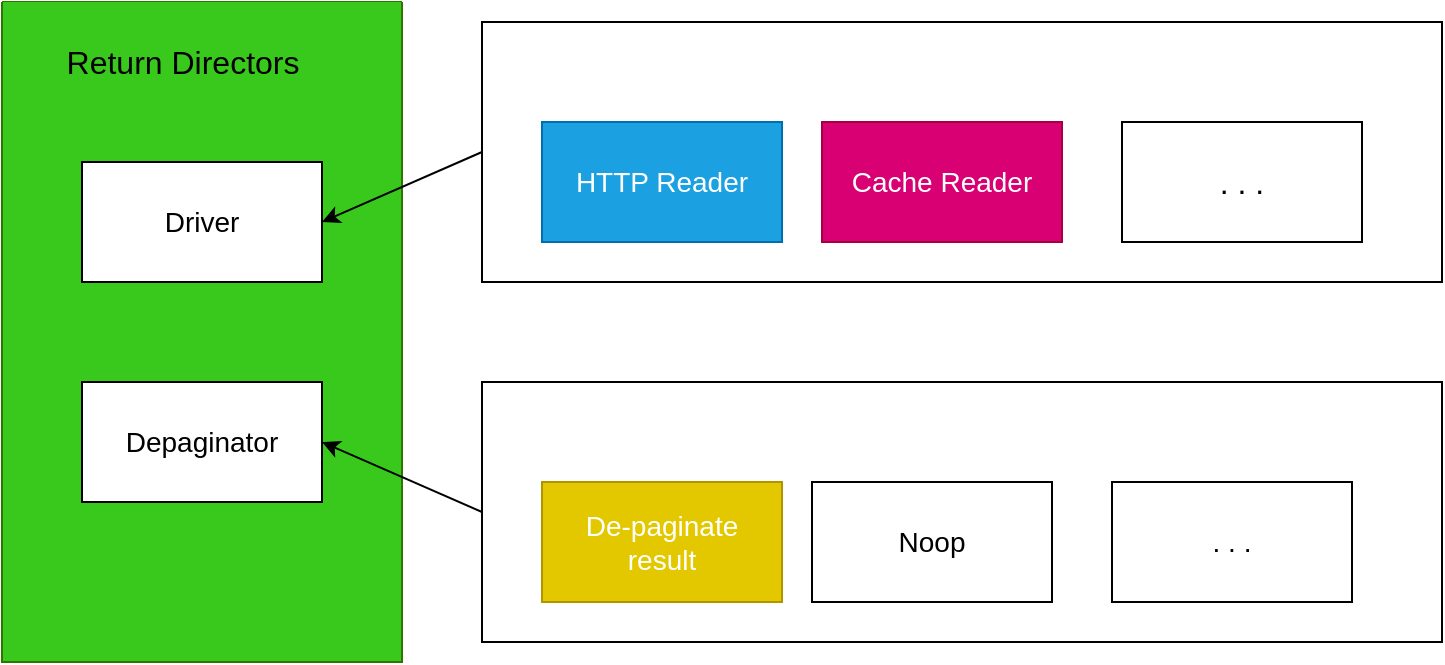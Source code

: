 <mxfile>
    <diagram id="wfoCzQKfmRPjLo03FRlK" name="Page-1">
        <mxGraphModel dx="1002" dy="581" grid="1" gridSize="10" guides="1" tooltips="1" connect="1" arrows="1" fold="1" page="1" pageScale="1" pageWidth="850" pageHeight="1100" math="0" shadow="0">
            <root>
                <mxCell id="0"/>
                <mxCell id="1" parent="0"/>
                <mxCell id="3" value="" style="swimlane;startSize=0;shadow=0;fillColor=#60a917;fontColor=#ffffff;strokeColor=#2D7600;swimlaneFillColor=#39c91d;" vertex="1" parent="1">
                    <mxGeometry x="40" y="80" width="200" height="330" as="geometry"/>
                </mxCell>
                <mxCell id="4" value="&lt;font size=&quot;3&quot;&gt;Return Directors&lt;/font&gt;" style="text;html=1;align=center;verticalAlign=middle;resizable=0;points=[];autosize=1;strokeColor=none;fillColor=none;" vertex="1" parent="3">
                    <mxGeometry x="20" y="15" width="140" height="30" as="geometry"/>
                </mxCell>
                <mxCell id="5" value="Driver" style="rounded=0;whiteSpace=wrap;html=1;shadow=0;fontSize=14;" vertex="1" parent="3">
                    <mxGeometry x="40" y="80" width="120" height="60" as="geometry"/>
                </mxCell>
                <mxCell id="6" value="Depaginator" style="rounded=0;whiteSpace=wrap;html=1;shadow=0;fontSize=14;" vertex="1" parent="3">
                    <mxGeometry x="40" y="190" width="120" height="60" as="geometry"/>
                </mxCell>
                <mxCell id="7" value="&amp;nbsp;" style="rounded=0;whiteSpace=wrap;html=1;shadow=0;fontSize=14;labelBackgroundColor=default;align=left;" vertex="1" parent="1">
                    <mxGeometry x="280" y="90" width="480" height="130" as="geometry"/>
                </mxCell>
                <mxCell id="20" style="edgeStyle=none;html=1;fontSize=14;fontColor=#FFFFFF;exitX=0;exitY=0.5;exitDx=0;exitDy=0;entryX=1;entryY=0.5;entryDx=0;entryDy=0;" edge="1" parent="1" source="7" target="5">
                    <mxGeometry relative="1" as="geometry">
                        <mxPoint x="370" y="460" as="targetPoint"/>
                    </mxGeometry>
                </mxCell>
                <mxCell id="21" value="" style="edgeStyle=none;html=1;fontSize=14;fontColor=#FFFFFF;exitX=0;exitY=0.5;exitDx=0;exitDy=0;entryX=1;entryY=0.5;entryDx=0;entryDy=0;" edge="1" parent="1" source="8" target="6">
                    <mxGeometry relative="1" as="geometry"/>
                </mxCell>
                <mxCell id="8" value="" style="rounded=0;whiteSpace=wrap;html=1;shadow=0;fontSize=14;" vertex="1" parent="1">
                    <mxGeometry x="280" y="270" width="480" height="130" as="geometry"/>
                </mxCell>
                <mxCell id="10" value="HTTP Reader" style="rounded=0;html=1;shadow=0;fontSize=14;labelBackgroundColor=none;whiteSpace=wrap;labelBorderColor=none;fontColor=#ffffff;fillColor=#1ba1e2;strokeColor=#006EAF;" vertex="1" parent="1">
                    <mxGeometry x="310" y="140" width="120" height="60" as="geometry"/>
                </mxCell>
                <mxCell id="11" value="Cache Reader" style="rounded=0;whiteSpace=wrap;html=1;shadow=0;fontSize=14;fillColor=#d80073;fontColor=#ffffff;strokeColor=#A50040;" vertex="1" parent="1">
                    <mxGeometry x="450" y="140" width="120" height="60" as="geometry"/>
                </mxCell>
                <mxCell id="12" value="&lt;font size=&quot;3&quot;&gt;. . .&lt;/font&gt;" style="rounded=0;whiteSpace=wrap;html=1;shadow=0;fontSize=14;" vertex="1" parent="1">
                    <mxGeometry x="600" y="140" width="120" height="60" as="geometry"/>
                </mxCell>
                <mxCell id="16" value="&lt;font color=&quot;#ffffff&quot; style=&quot;font-size: 14px;&quot;&gt;De-paginate&lt;br&gt;result&lt;/font&gt;" style="rounded=0;whiteSpace=wrap;html=1;shadow=0;fontSize=14;fillColor=#e3c800;fontColor=#000000;strokeColor=#B09500;" vertex="1" parent="1">
                    <mxGeometry x="310" y="320" width="120" height="60" as="geometry"/>
                </mxCell>
                <mxCell id="17" value="Noop" style="rounded=0;whiteSpace=wrap;html=1;shadow=0;fontSize=14;" vertex="1" parent="1">
                    <mxGeometry x="445" y="320" width="120" height="60" as="geometry"/>
                </mxCell>
                <mxCell id="18" value=". . ." style="rounded=0;whiteSpace=wrap;html=1;shadow=0;fontSize=14;" vertex="1" parent="1">
                    <mxGeometry x="595" y="320" width="120" height="60" as="geometry"/>
                </mxCell>
            </root>
        </mxGraphModel>
    </diagram>
</mxfile>